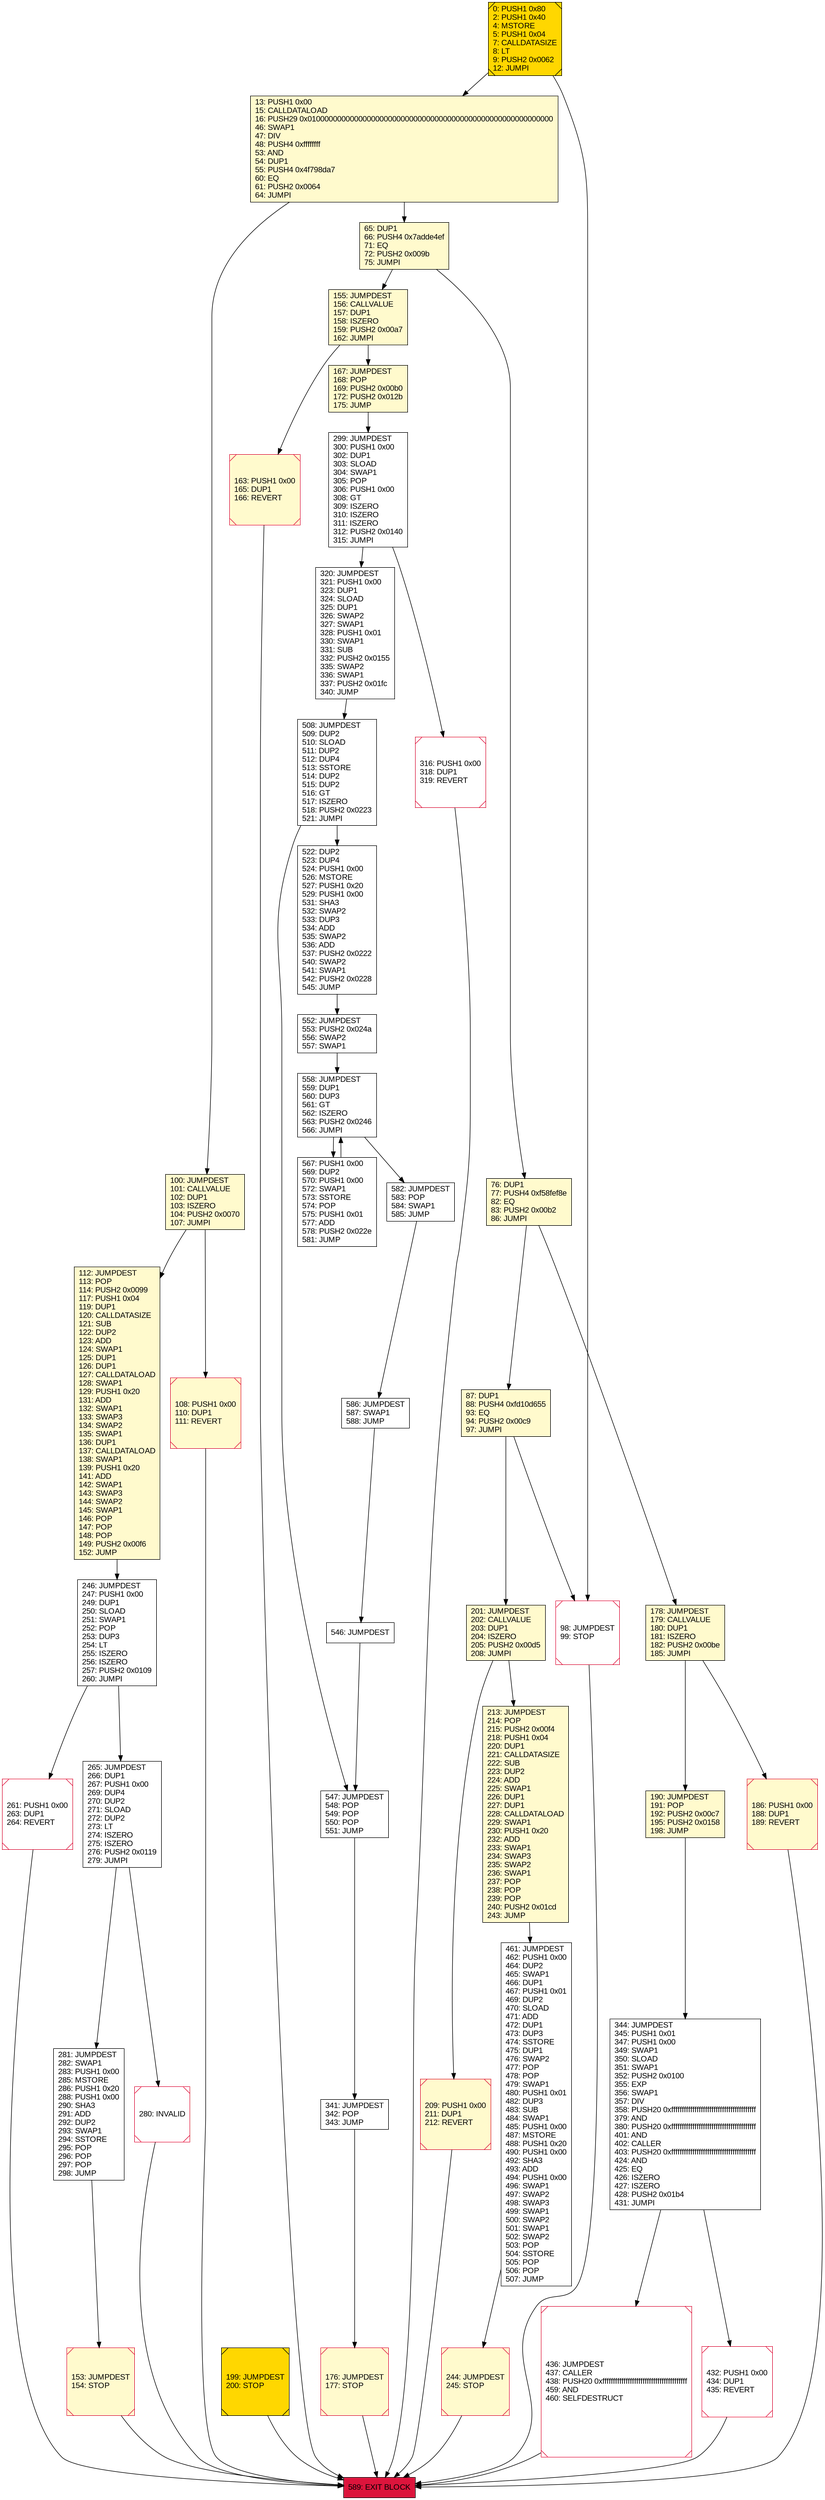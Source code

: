 digraph G {
bgcolor=transparent rankdir=UD;
node [shape=box style=filled color=black fillcolor=white fontname=arial fontcolor=black];
320 [label="320: JUMPDEST\l321: PUSH1 0x00\l323: DUP1\l324: SLOAD\l325: DUP1\l326: SWAP2\l327: SWAP1\l328: PUSH1 0x01\l330: SWAP1\l331: SUB\l332: PUSH2 0x0155\l335: SWAP2\l336: SWAP1\l337: PUSH2 0x01fc\l340: JUMP\l" ];
163 [label="163: PUSH1 0x00\l165: DUP1\l166: REVERT\l" fillcolor=lemonchiffon shape=Msquare color=crimson ];
547 [label="547: JUMPDEST\l548: POP\l549: POP\l550: POP\l551: JUMP\l" ];
265 [label="265: JUMPDEST\l266: DUP1\l267: PUSH1 0x00\l269: DUP4\l270: DUP2\l271: SLOAD\l272: DUP2\l273: LT\l274: ISZERO\l275: ISZERO\l276: PUSH2 0x0119\l279: JUMPI\l" ];
155 [label="155: JUMPDEST\l156: CALLVALUE\l157: DUP1\l158: ISZERO\l159: PUSH2 0x00a7\l162: JUMPI\l" fillcolor=lemonchiffon ];
552 [label="552: JUMPDEST\l553: PUSH2 0x024a\l556: SWAP2\l557: SWAP1\l" ];
100 [label="100: JUMPDEST\l101: CALLVALUE\l102: DUP1\l103: ISZERO\l104: PUSH2 0x0070\l107: JUMPI\l" fillcolor=lemonchiffon ];
213 [label="213: JUMPDEST\l214: POP\l215: PUSH2 0x00f4\l218: PUSH1 0x04\l220: DUP1\l221: CALLDATASIZE\l222: SUB\l223: DUP2\l224: ADD\l225: SWAP1\l226: DUP1\l227: DUP1\l228: CALLDATALOAD\l229: SWAP1\l230: PUSH1 0x20\l232: ADD\l233: SWAP1\l234: SWAP3\l235: SWAP2\l236: SWAP1\l237: POP\l238: POP\l239: POP\l240: PUSH2 0x01cd\l243: JUMP\l" fillcolor=lemonchiffon ];
281 [label="281: JUMPDEST\l282: SWAP1\l283: PUSH1 0x00\l285: MSTORE\l286: PUSH1 0x20\l288: PUSH1 0x00\l290: SHA3\l291: ADD\l292: DUP2\l293: SWAP1\l294: SSTORE\l295: POP\l296: POP\l297: POP\l298: JUMP\l" ];
167 [label="167: JUMPDEST\l168: POP\l169: PUSH2 0x00b0\l172: PUSH2 0x012b\l175: JUMP\l" fillcolor=lemonchiffon ];
589 [label="589: EXIT BLOCK\l" fillcolor=crimson ];
108 [label="108: PUSH1 0x00\l110: DUP1\l111: REVERT\l" fillcolor=lemonchiffon shape=Msquare color=crimson ];
153 [label="153: JUMPDEST\l154: STOP\l" fillcolor=lemonchiffon shape=Msquare color=crimson ];
432 [label="432: PUSH1 0x00\l434: DUP1\l435: REVERT\l" shape=Msquare color=crimson ];
199 [label="199: JUMPDEST\l200: STOP\l" fillcolor=lemonchiffon shape=Msquare fillcolor=gold ];
582 [label="582: JUMPDEST\l583: POP\l584: SWAP1\l585: JUMP\l" ];
246 [label="246: JUMPDEST\l247: PUSH1 0x00\l249: DUP1\l250: SLOAD\l251: SWAP1\l252: POP\l253: DUP3\l254: LT\l255: ISZERO\l256: ISZERO\l257: PUSH2 0x0109\l260: JUMPI\l" ];
190 [label="190: JUMPDEST\l191: POP\l192: PUSH2 0x00c7\l195: PUSH2 0x0158\l198: JUMP\l" fillcolor=lemonchiffon ];
461 [label="461: JUMPDEST\l462: PUSH1 0x00\l464: DUP2\l465: SWAP1\l466: DUP1\l467: PUSH1 0x01\l469: DUP2\l470: SLOAD\l471: ADD\l472: DUP1\l473: DUP3\l474: SSTORE\l475: DUP1\l476: SWAP2\l477: POP\l478: POP\l479: SWAP1\l480: PUSH1 0x01\l482: DUP3\l483: SUB\l484: SWAP1\l485: PUSH1 0x00\l487: MSTORE\l488: PUSH1 0x20\l490: PUSH1 0x00\l492: SHA3\l493: ADD\l494: PUSH1 0x00\l496: SWAP1\l497: SWAP2\l498: SWAP3\l499: SWAP1\l500: SWAP2\l501: SWAP1\l502: SWAP2\l503: POP\l504: SSTORE\l505: POP\l506: POP\l507: JUMP\l" ];
87 [label="87: DUP1\l88: PUSH4 0xfd10d655\l93: EQ\l94: PUSH2 0x00c9\l97: JUMPI\l" fillcolor=lemonchiffon ];
178 [label="178: JUMPDEST\l179: CALLVALUE\l180: DUP1\l181: ISZERO\l182: PUSH2 0x00be\l185: JUMPI\l" fillcolor=lemonchiffon ];
522 [label="522: DUP2\l523: DUP4\l524: PUSH1 0x00\l526: MSTORE\l527: PUSH1 0x20\l529: PUSH1 0x00\l531: SHA3\l532: SWAP2\l533: DUP3\l534: ADD\l535: SWAP2\l536: ADD\l537: PUSH2 0x0222\l540: SWAP2\l541: SWAP1\l542: PUSH2 0x0228\l545: JUMP\l" ];
186 [label="186: PUSH1 0x00\l188: DUP1\l189: REVERT\l" fillcolor=lemonchiffon shape=Msquare color=crimson ];
316 [label="316: PUSH1 0x00\l318: DUP1\l319: REVERT\l" shape=Msquare color=crimson ];
112 [label="112: JUMPDEST\l113: POP\l114: PUSH2 0x0099\l117: PUSH1 0x04\l119: DUP1\l120: CALLDATASIZE\l121: SUB\l122: DUP2\l123: ADD\l124: SWAP1\l125: DUP1\l126: DUP1\l127: CALLDATALOAD\l128: SWAP1\l129: PUSH1 0x20\l131: ADD\l132: SWAP1\l133: SWAP3\l134: SWAP2\l135: SWAP1\l136: DUP1\l137: CALLDATALOAD\l138: SWAP1\l139: PUSH1 0x20\l141: ADD\l142: SWAP1\l143: SWAP3\l144: SWAP2\l145: SWAP1\l146: POP\l147: POP\l148: POP\l149: PUSH2 0x00f6\l152: JUMP\l" fillcolor=lemonchiffon ];
244 [label="244: JUMPDEST\l245: STOP\l" fillcolor=lemonchiffon shape=Msquare color=crimson ];
344 [label="344: JUMPDEST\l345: PUSH1 0x01\l347: PUSH1 0x00\l349: SWAP1\l350: SLOAD\l351: SWAP1\l352: PUSH2 0x0100\l355: EXP\l356: SWAP1\l357: DIV\l358: PUSH20 0xffffffffffffffffffffffffffffffffffffffff\l379: AND\l380: PUSH20 0xffffffffffffffffffffffffffffffffffffffff\l401: AND\l402: CALLER\l403: PUSH20 0xffffffffffffffffffffffffffffffffffffffff\l424: AND\l425: EQ\l426: ISZERO\l427: ISZERO\l428: PUSH2 0x01b4\l431: JUMPI\l" ];
176 [label="176: JUMPDEST\l177: STOP\l" fillcolor=lemonchiffon shape=Msquare color=crimson ];
261 [label="261: PUSH1 0x00\l263: DUP1\l264: REVERT\l" shape=Msquare color=crimson ];
0 [label="0: PUSH1 0x80\l2: PUSH1 0x40\l4: MSTORE\l5: PUSH1 0x04\l7: CALLDATASIZE\l8: LT\l9: PUSH2 0x0062\l12: JUMPI\l" fillcolor=lemonchiffon shape=Msquare fillcolor=gold ];
280 [label="280: INVALID\l" shape=Msquare color=crimson ];
436 [label="436: JUMPDEST\l437: CALLER\l438: PUSH20 0xffffffffffffffffffffffffffffffffffffffff\l459: AND\l460: SELFDESTRUCT\l" shape=Msquare color=crimson ];
299 [label="299: JUMPDEST\l300: PUSH1 0x00\l302: DUP1\l303: SLOAD\l304: SWAP1\l305: POP\l306: PUSH1 0x00\l308: GT\l309: ISZERO\l310: ISZERO\l311: ISZERO\l312: PUSH2 0x0140\l315: JUMPI\l" ];
546 [label="546: JUMPDEST\l" ];
201 [label="201: JUMPDEST\l202: CALLVALUE\l203: DUP1\l204: ISZERO\l205: PUSH2 0x00d5\l208: JUMPI\l" fillcolor=lemonchiffon ];
209 [label="209: PUSH1 0x00\l211: DUP1\l212: REVERT\l" fillcolor=lemonchiffon shape=Msquare color=crimson ];
341 [label="341: JUMPDEST\l342: POP\l343: JUMP\l" ];
65 [label="65: DUP1\l66: PUSH4 0x7adde4ef\l71: EQ\l72: PUSH2 0x009b\l75: JUMPI\l" fillcolor=lemonchiffon ];
76 [label="76: DUP1\l77: PUSH4 0xf58fef8e\l82: EQ\l83: PUSH2 0x00b2\l86: JUMPI\l" fillcolor=lemonchiffon ];
13 [label="13: PUSH1 0x00\l15: CALLDATALOAD\l16: PUSH29 0x0100000000000000000000000000000000000000000000000000000000\l46: SWAP1\l47: DIV\l48: PUSH4 0xffffffff\l53: AND\l54: DUP1\l55: PUSH4 0x4f798da7\l60: EQ\l61: PUSH2 0x0064\l64: JUMPI\l" fillcolor=lemonchiffon ];
98 [label="98: JUMPDEST\l99: STOP\l" shape=Msquare color=crimson ];
508 [label="508: JUMPDEST\l509: DUP2\l510: SLOAD\l511: DUP2\l512: DUP4\l513: SSTORE\l514: DUP2\l515: DUP2\l516: GT\l517: ISZERO\l518: PUSH2 0x0223\l521: JUMPI\l" ];
567 [label="567: PUSH1 0x00\l569: DUP2\l570: PUSH1 0x00\l572: SWAP1\l573: SSTORE\l574: POP\l575: PUSH1 0x01\l577: ADD\l578: PUSH2 0x022e\l581: JUMP\l" ];
558 [label="558: JUMPDEST\l559: DUP1\l560: DUP3\l561: GT\l562: ISZERO\l563: PUSH2 0x0246\l566: JUMPI\l" ];
586 [label="586: JUMPDEST\l587: SWAP1\l588: JUMP\l" ];
108 -> 589;
13 -> 65;
344 -> 436;
178 -> 190;
265 -> 281;
586 -> 546;
0 -> 13;
246 -> 265;
100 -> 112;
199 -> 589;
436 -> 589;
508 -> 522;
87 -> 201;
558 -> 582;
76 -> 178;
244 -> 589;
546 -> 547;
299 -> 320;
547 -> 341;
190 -> 344;
98 -> 589;
13 -> 100;
209 -> 589;
65 -> 76;
153 -> 589;
201 -> 209;
178 -> 186;
558 -> 567;
567 -> 558;
155 -> 163;
100 -> 108;
281 -> 153;
112 -> 246;
155 -> 167;
163 -> 589;
0 -> 98;
316 -> 589;
186 -> 589;
341 -> 176;
432 -> 589;
522 -> 552;
213 -> 461;
167 -> 299;
265 -> 280;
176 -> 589;
261 -> 589;
582 -> 586;
280 -> 589;
76 -> 87;
87 -> 98;
344 -> 432;
246 -> 261;
299 -> 316;
65 -> 155;
461 -> 244;
201 -> 213;
552 -> 558;
320 -> 508;
508 -> 547;
}